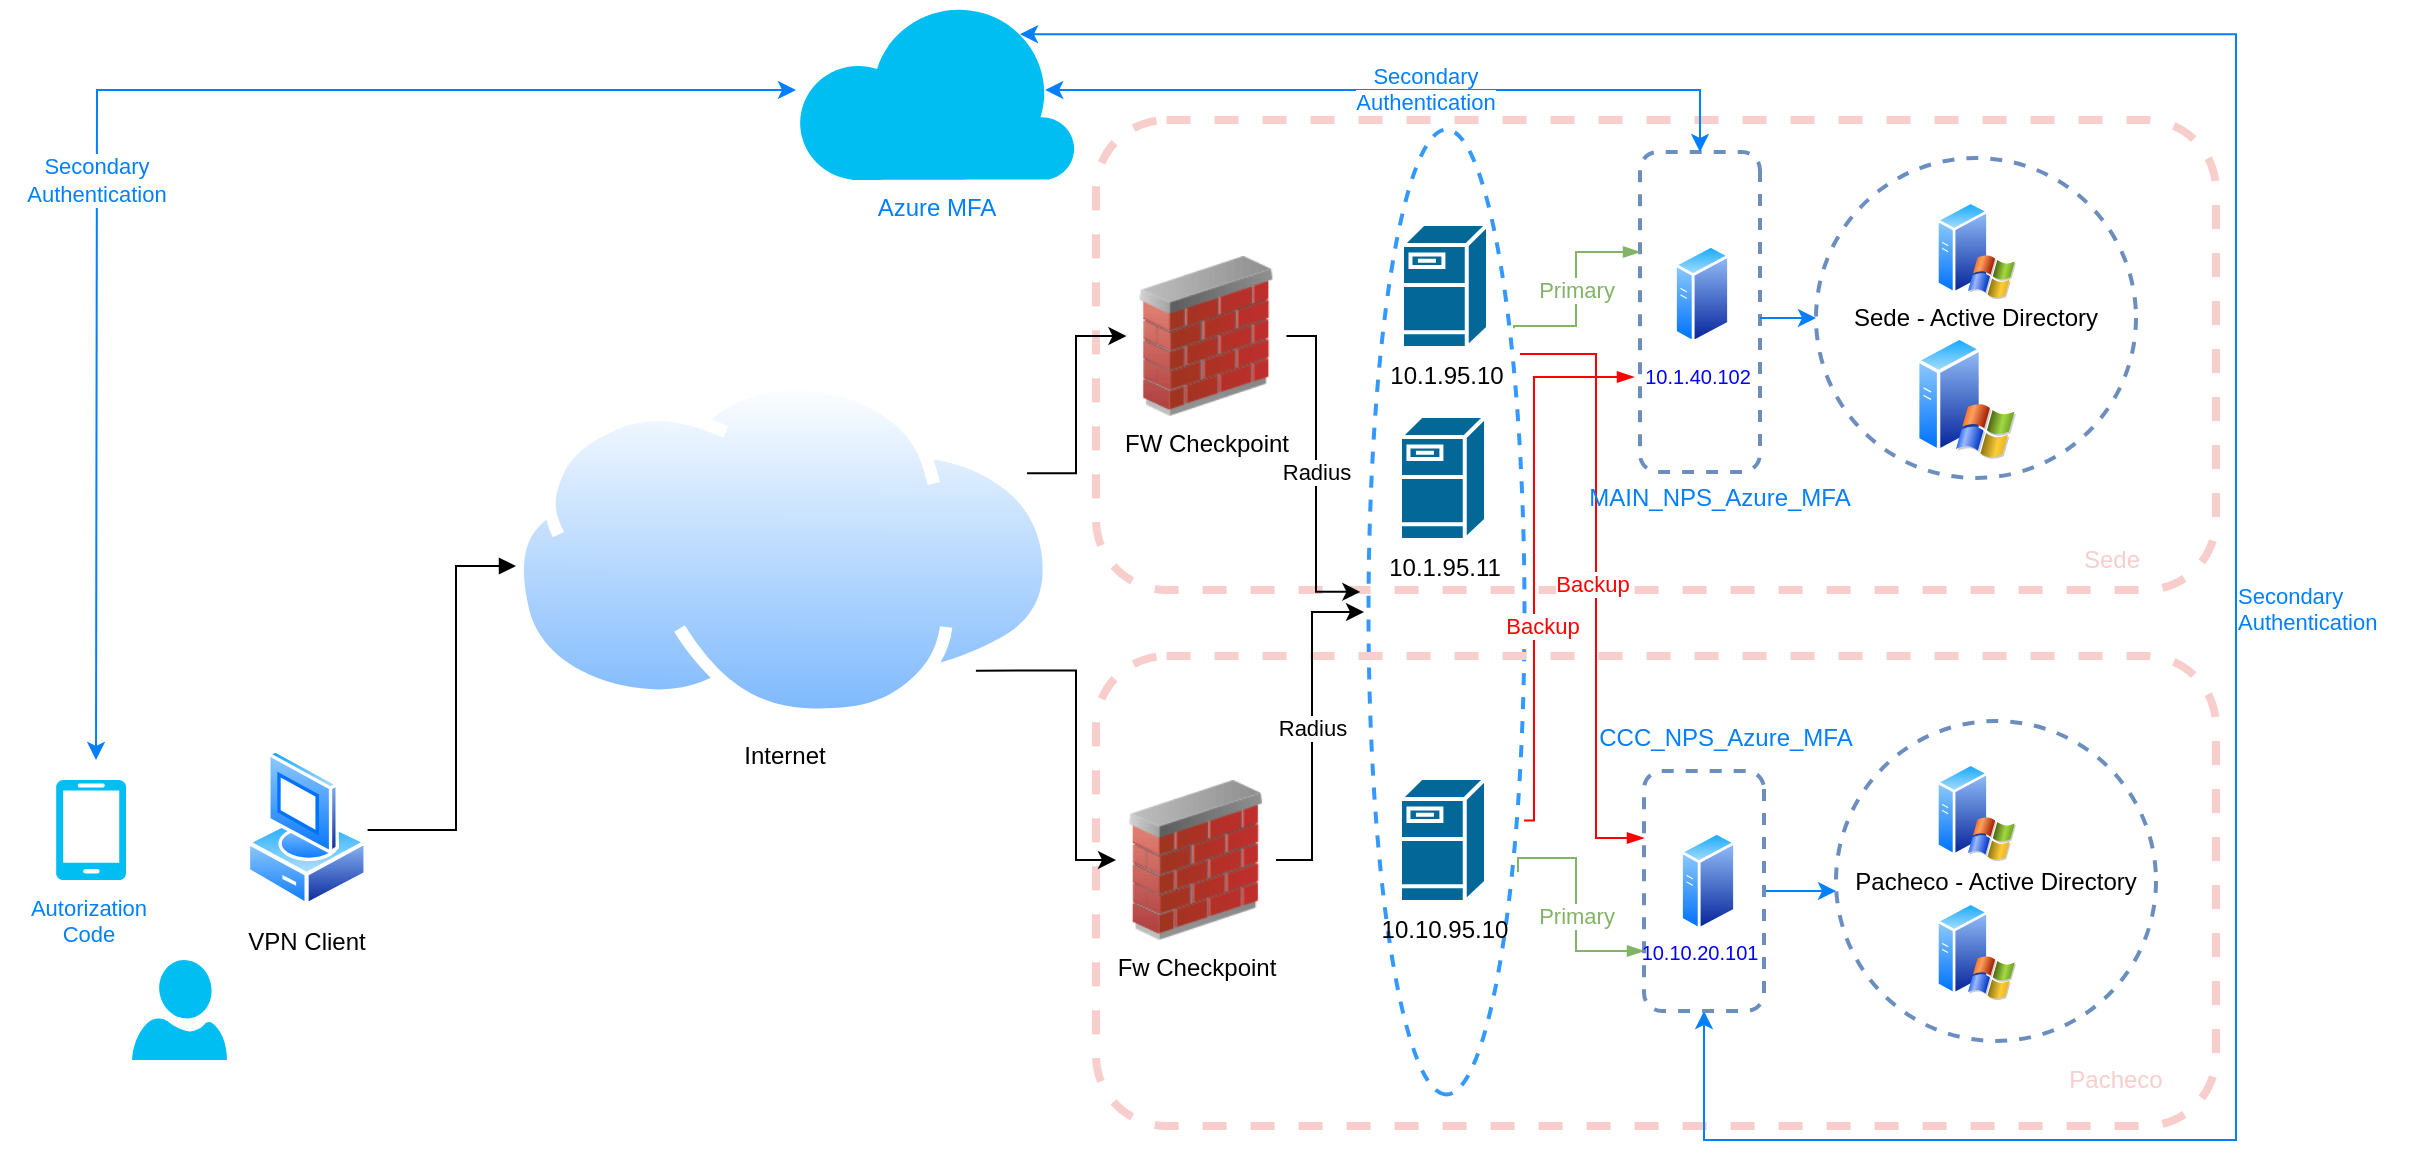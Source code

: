 <mxfile version="15.6.0" type="github">
  <diagram id="DdryZCAlk3Ttl0p2uT7I" name="Page-1">
    <mxGraphModel dx="1585" dy="665" grid="0" gridSize="10" guides="0" tooltips="1" connect="1" arrows="1" fold="1" page="0" pageScale="1" pageWidth="827" pageHeight="1169" math="0" shadow="0">
      <root>
        <mxCell id="0" />
        <mxCell id="1" parent="0" />
        <mxCell id="k08MTj-yN8EMcHz5egoD-4" value="" style="ellipse;whiteSpace=wrap;html=1;rotation=90;fillColor=none;dashed=1;strokeWidth=2;strokeColor=#3399FF;" vertex="1" parent="1">
          <mxGeometry x="274" y="267" width="482.5" height="78" as="geometry" />
        </mxCell>
        <mxCell id="evP3hjp9oQl2P7tkNX2_-44" value="" style="rounded=1;whiteSpace=wrap;html=1;rotation=90;strokeWidth=2;dashed=1;strokeColor=#6c8ebf;fillColor=none;" parent="1" vertex="1">
          <mxGeometry x="562" y="126" width="160" height="60" as="geometry" />
        </mxCell>
        <mxCell id="evP3hjp9oQl2P7tkNX2_-79" value="" style="rounded=1;whiteSpace=wrap;html=1;fontColor=#82B366;fillColor=none;dashed=1;strokeWidth=4;strokeColor=#F8CECC;" parent="1" vertex="1">
          <mxGeometry x="340" y="60" width="560" height="235" as="geometry" />
        </mxCell>
        <mxCell id="evP3hjp9oQl2P7tkNX2_-63" value="" style="rounded=1;whiteSpace=wrap;html=1;fontColor=#82B366;fillColor=none;dashed=1;strokeWidth=4;strokeColor=#F8CECC;" parent="1" vertex="1">
          <mxGeometry x="340" y="328" width="560" height="235" as="geometry" />
        </mxCell>
        <mxCell id="evP3hjp9oQl2P7tkNX2_-31" value="&lt;span&gt;Pacheco - Active Directory&lt;/span&gt;" style="ellipse;whiteSpace=wrap;html=1;aspect=fixed;strokeColor=#6c8ebf;dashed=1;strokeWidth=2;fillColor=none;" parent="1" vertex="1">
          <mxGeometry x="710" y="360.5" width="160" height="160" as="geometry" />
        </mxCell>
        <mxCell id="evP3hjp9oQl2P7tkNX2_-39" value="Radius" style="edgeStyle=orthogonalEdgeStyle;rounded=0;orthogonalLoop=1;jettySize=auto;html=1;entryX=0.236;entryY=1.004;entryDx=0;entryDy=0;entryPerimeter=0;" parent="1" source="evP3hjp9oQl2P7tkNX2_-2" target="evP3hjp9oQl2P7tkNX2_-79" edge="1">
          <mxGeometry relative="1" as="geometry">
            <Array as="points">
              <mxPoint x="450" y="168" />
              <mxPoint x="450" y="296" />
            </Array>
          </mxGeometry>
        </mxCell>
        <mxCell id="evP3hjp9oQl2P7tkNX2_-2" value="FW Checkpoint" style="image;html=1;image=img/lib/clip_art/networking/Firewall_02_128x128.png" parent="1" vertex="1">
          <mxGeometry x="355.22" y="128" width="80" height="80" as="geometry" />
        </mxCell>
        <mxCell id="evP3hjp9oQl2P7tkNX2_-40" value="Radius" style="edgeStyle=orthogonalEdgeStyle;rounded=0;orthogonalLoop=1;jettySize=auto;html=1;" parent="1" source="evP3hjp9oQl2P7tkNX2_-3" edge="1">
          <mxGeometry relative="1" as="geometry">
            <mxPoint x="474" y="306" as="targetPoint" />
            <Array as="points">
              <mxPoint x="448" y="430" />
              <mxPoint x="448" y="306" />
            </Array>
          </mxGeometry>
        </mxCell>
        <mxCell id="evP3hjp9oQl2P7tkNX2_-3" value="Fw Checkpoint" style="image;html=1;image=img/lib/clip_art/networking/Firewall_02_128x128.png" parent="1" vertex="1">
          <mxGeometry x="350" y="390" width="80" height="80" as="geometry" />
        </mxCell>
        <mxCell id="evP3hjp9oQl2P7tkNX2_-4" value="" style="aspect=fixed;perimeter=ellipsePerimeter;html=1;align=center;shadow=0;dashed=0;spacingTop=3;image;image=img/lib/active_directory/generic_server.svg;" parent="1" vertex="1">
          <mxGeometry x="629" y="122" width="28.0" height="50" as="geometry" />
        </mxCell>
        <mxCell id="evP3hjp9oQl2P7tkNX2_-37" style="edgeStyle=orthogonalEdgeStyle;rounded=0;orthogonalLoop=1;jettySize=auto;html=1;exitX=1;exitY=0.25;exitDx=0;exitDy=0;" parent="1" source="evP3hjp9oQl2P7tkNX2_-8" target="evP3hjp9oQl2P7tkNX2_-2" edge="1">
          <mxGeometry relative="1" as="geometry">
            <Array as="points">
              <mxPoint x="330" y="237" />
              <mxPoint x="330" y="168" />
            </Array>
          </mxGeometry>
        </mxCell>
        <mxCell id="evP3hjp9oQl2P7tkNX2_-38" style="edgeStyle=orthogonalEdgeStyle;rounded=0;orthogonalLoop=1;jettySize=auto;html=1;exitX=1;exitY=1;exitDx=0;exitDy=0;entryX=0;entryY=0.5;entryDx=0;entryDy=0;" parent="1" source="evP3hjp9oQl2P7tkNX2_-8" target="evP3hjp9oQl2P7tkNX2_-3" edge="1">
          <mxGeometry relative="1" as="geometry">
            <Array as="points">
              <mxPoint x="330" y="335" />
              <mxPoint x="330" y="430" />
            </Array>
          </mxGeometry>
        </mxCell>
        <mxCell id="evP3hjp9oQl2P7tkNX2_-8" value="Internet" style="aspect=fixed;perimeter=ellipsePerimeter;html=1;align=center;shadow=0;dashed=0;spacingTop=3;image;image=img/lib/active_directory/internet_cloud.svg;" parent="1" vertex="1">
          <mxGeometry x="47.5" y="189" width="272.22" height="171.5" as="geometry" />
        </mxCell>
        <mxCell id="evP3hjp9oQl2P7tkNX2_-9" value="" style="verticalLabelPosition=bottom;html=1;verticalAlign=top;align=center;strokeColor=none;fillColor=#00BEF2;shape=mxgraph.azure.mobile;pointerEvents=1;" parent="1" vertex="1">
          <mxGeometry x="-180" y="390" width="35" height="50" as="geometry" />
        </mxCell>
        <mxCell id="evP3hjp9oQl2P7tkNX2_-10" value="" style="verticalLabelPosition=bottom;html=1;verticalAlign=top;align=center;strokeColor=none;fillColor=#00BEF2;shape=mxgraph.azure.user;" parent="1" vertex="1">
          <mxGeometry x="-142" y="480" width="47.5" height="50" as="geometry" />
        </mxCell>
        <mxCell id="evP3hjp9oQl2P7tkNX2_-51" style="edgeStyle=orthogonalEdgeStyle;rounded=0;orthogonalLoop=1;jettySize=auto;html=1;fontColor=#007FFF;endArrow=block;endFill=1;" parent="1" source="evP3hjp9oQl2P7tkNX2_-12" edge="1">
          <mxGeometry relative="1" as="geometry">
            <mxPoint x="50" y="283" as="targetPoint" />
            <Array as="points">
              <mxPoint x="20" y="415" />
              <mxPoint x="20" y="283" />
            </Array>
          </mxGeometry>
        </mxCell>
        <mxCell id="evP3hjp9oQl2P7tkNX2_-12" value="VPN Client" style="aspect=fixed;perimeter=ellipsePerimeter;html=1;align=center;shadow=0;dashed=0;spacingTop=3;image;image=img/lib/active_directory/vista_client.svg;" parent="1" vertex="1">
          <mxGeometry x="-85" y="374" width="60.8" height="80" as="geometry" />
        </mxCell>
        <mxCell id="evP3hjp9oQl2P7tkNX2_-13" value="" style="aspect=fixed;perimeter=ellipsePerimeter;html=1;align=center;shadow=0;dashed=0;spacingTop=3;image;image=img/lib/active_directory/windows_server_2.svg;" parent="1" vertex="1">
          <mxGeometry x="760" y="100" width="40" height="50" as="geometry" />
        </mxCell>
        <mxCell id="evP3hjp9oQl2P7tkNX2_-15" value="" style="aspect=fixed;perimeter=ellipsePerimeter;html=1;align=center;shadow=0;dashed=0;spacingTop=3;image;image=img/lib/active_directory/windows_server_2.svg;" parent="1" vertex="1">
          <mxGeometry x="760" y="450.5" width="40" height="50" as="geometry" />
        </mxCell>
        <mxCell id="evP3hjp9oQl2P7tkNX2_-29" value="" style="edgeStyle=orthogonalEdgeStyle;rounded=0;orthogonalLoop=1;jettySize=auto;html=1;strokeColor=#007FFF;" parent="1" target="evP3hjp9oQl2P7tkNX2_-27" edge="1">
          <mxGeometry relative="1" as="geometry">
            <mxPoint x="680" y="159" as="sourcePoint" />
            <Array as="points">
              <mxPoint x="672" y="159" />
              <mxPoint x="672" y="159" />
            </Array>
          </mxGeometry>
        </mxCell>
        <mxCell id="evP3hjp9oQl2P7tkNX2_-18" value="" style="aspect=fixed;perimeter=ellipsePerimeter;html=1;align=center;shadow=0;dashed=0;spacingTop=3;image;image=img/lib/active_directory/windows_server_2.svg;" parent="1" vertex="1">
          <mxGeometry x="760" y="381" width="40" height="50" as="geometry" />
        </mxCell>
        <mxCell id="evP3hjp9oQl2P7tkNX2_-19" value="" style="aspect=fixed;perimeter=ellipsePerimeter;html=1;align=center;shadow=0;dashed=0;spacingTop=3;image;image=img/lib/active_directory/windows_server_2.svg;" parent="1" vertex="1">
          <mxGeometry x="750" y="167.5" width="50" height="62.5" as="geometry" />
        </mxCell>
        <mxCell id="evP3hjp9oQl2P7tkNX2_-32" value="" style="edgeStyle=orthogonalEdgeStyle;rounded=0;orthogonalLoop=1;jettySize=auto;html=1;exitX=0.5;exitY=0;exitDx=0;exitDy=0;strokeColor=#007FFF;" parent="1" source="evP3hjp9oQl2P7tkNX2_-42" edge="1">
          <mxGeometry relative="1" as="geometry">
            <mxPoint x="710" y="446" as="targetPoint" />
          </mxGeometry>
        </mxCell>
        <mxCell id="evP3hjp9oQl2P7tkNX2_-20" value="" style="aspect=fixed;perimeter=ellipsePerimeter;html=1;align=center;shadow=0;dashed=0;spacingTop=3;image;image=img/lib/active_directory/generic_server.svg;" parent="1" vertex="1">
          <mxGeometry x="632" y="415.5" width="28.0" height="50" as="geometry" />
        </mxCell>
        <mxCell id="evP3hjp9oQl2P7tkNX2_-27" value="Sede - Active Directory" style="ellipse;whiteSpace=wrap;html=1;aspect=fixed;strokeColor=#6c8ebf;fillColor=none;dashed=1;strokeWidth=2;" parent="1" vertex="1">
          <mxGeometry x="700" y="79" width="160" height="160" as="geometry" />
        </mxCell>
        <mxCell id="evP3hjp9oQl2P7tkNX2_-53" value="Primary" style="edgeStyle=orthogonalEdgeStyle;rounded=0;orthogonalLoop=1;jettySize=auto;html=1;startArrow=none;startFill=0;endArrow=blockThin;endFill=1;fillColor=#d5e8d4;strokeColor=#82b366;fontColor=#82B366;exitX=0.206;exitY=0.067;exitDx=0;exitDy=0;exitPerimeter=0;" parent="1" source="k08MTj-yN8EMcHz5egoD-4" edge="1">
          <mxGeometry relative="1" as="geometry">
            <mxPoint x="612" y="126" as="targetPoint" />
            <Array as="points">
              <mxPoint x="549" y="163" />
              <mxPoint x="580" y="163" />
              <mxPoint x="580" y="126" />
              <mxPoint x="612" y="126" />
            </Array>
            <mxPoint x="541" y="163" as="sourcePoint" />
          </mxGeometry>
        </mxCell>
        <mxCell id="evP3hjp9oQl2P7tkNX2_-54" style="edgeStyle=orthogonalEdgeStyle;rounded=0;orthogonalLoop=1;jettySize=auto;html=1;fontColor=#82B366;startArrow=none;startFill=0;endArrow=blockThin;endFill=1;entryX=0.204;entryY=1;entryDx=0;entryDy=0;entryPerimeter=0;strokeColor=#FF0000;" parent="1" edge="1">
          <mxGeometry relative="1" as="geometry">
            <mxPoint x="552" y="177" as="sourcePoint" />
            <mxPoint x="614" y="418.98" as="targetPoint" />
            <Array as="points">
              <mxPoint x="590" y="177" />
              <mxPoint x="590" y="419" />
            </Array>
          </mxGeometry>
        </mxCell>
        <mxCell id="evP3hjp9oQl2P7tkNX2_-55" value="Backup" style="edgeLabel;html=1;align=center;verticalAlign=middle;resizable=0;points=[];fontColor=#FF0000;" parent="evP3hjp9oQl2P7tkNX2_-54" vertex="1" connectable="0">
          <mxGeometry x="-0.312" y="1" relative="1" as="geometry">
            <mxPoint x="-3" y="48" as="offset" />
          </mxGeometry>
        </mxCell>
        <mxCell id="evP3hjp9oQl2P7tkNX2_-34" value="10.1.95.10" style="shape=mxgraph.cisco.servers.fileserver;html=1;pointerEvents=1;dashed=0;fillColor=#036897;strokeColor=#ffffff;strokeWidth=2;verticalLabelPosition=bottom;verticalAlign=top;align=center;outlineConnect=0;" parent="1" vertex="1">
          <mxGeometry x="493" y="112" width="43" height="62" as="geometry" />
        </mxCell>
        <mxCell id="evP3hjp9oQl2P7tkNX2_-58" style="edgeStyle=orthogonalEdgeStyle;rounded=0;orthogonalLoop=1;jettySize=auto;html=1;entryX=0.75;entryY=1;entryDx=0;entryDy=0;fontColor=#FF0000;startArrow=none;startFill=0;endArrow=blockThin;endFill=1;strokeColor=#FF0000;exitX=0.716;exitY=0.003;exitDx=0;exitDy=0;exitPerimeter=0;" parent="1" edge="1" source="k08MTj-yN8EMcHz5egoD-4">
          <mxGeometry relative="1" as="geometry">
            <mxPoint x="535" y="418" as="sourcePoint" />
            <mxPoint x="609" y="188.5" as="targetPoint" />
            <Array as="points">
              <mxPoint x="559" y="410" />
              <mxPoint x="559" y="189" />
            </Array>
          </mxGeometry>
        </mxCell>
        <mxCell id="evP3hjp9oQl2P7tkNX2_-61" value="Backup" style="edgeLabel;html=1;align=center;verticalAlign=middle;resizable=0;points=[];fontColor=#FF0000;" parent="evP3hjp9oQl2P7tkNX2_-58" vertex="1" connectable="0">
          <mxGeometry x="-0.157" y="2" relative="1" as="geometry">
            <mxPoint x="6" y="14" as="offset" />
          </mxGeometry>
        </mxCell>
        <mxCell id="evP3hjp9oQl2P7tkNX2_-60" value="Primary" style="edgeStyle=orthogonalEdgeStyle;rounded=0;orthogonalLoop=1;jettySize=auto;html=1;entryX=0.75;entryY=1;entryDx=0;entryDy=0;startArrow=none;startFill=0;endArrow=blockThin;endFill=1;strokeColor=#82B366;fontColor=#82B366;" parent="1" edge="1" target="evP3hjp9oQl2P7tkNX2_-42">
          <mxGeometry x="0.168" relative="1" as="geometry">
            <mxPoint x="551" y="429" as="sourcePoint" />
            <mxPoint x="634" y="474.5" as="targetPoint" />
            <Array as="points">
              <mxPoint x="551" y="436" />
              <mxPoint x="551" y="429" />
              <mxPoint x="580" y="429" />
              <mxPoint x="580" y="476" />
            </Array>
            <mxPoint as="offset" />
          </mxGeometry>
        </mxCell>
        <mxCell id="evP3hjp9oQl2P7tkNX2_-35" value="10.10.95.10" style="shape=mxgraph.cisco.servers.fileserver;html=1;pointerEvents=1;dashed=0;fillColor=#036897;strokeColor=#ffffff;strokeWidth=2;verticalLabelPosition=bottom;verticalAlign=top;align=center;outlineConnect=0;" parent="1" vertex="1">
          <mxGeometry x="492" y="389" width="43" height="62" as="geometry" />
        </mxCell>
        <mxCell id="evP3hjp9oQl2P7tkNX2_-71" style="edgeStyle=orthogonalEdgeStyle;rounded=0;orthogonalLoop=1;jettySize=auto;html=1;entryX=0.8;entryY=0.19;entryDx=0;entryDy=0;entryPerimeter=0;fontColor=#F8CECC;startArrow=classic;startFill=1;endArrow=classic;endFill=1;strokeColor=#007FFF;" parent="1" source="evP3hjp9oQl2P7tkNX2_-42" target="evP3hjp9oQl2P7tkNX2_-49" edge="1">
          <mxGeometry relative="1" as="geometry">
            <Array as="points">
              <mxPoint x="644" y="570" />
              <mxPoint x="910" y="570" />
              <mxPoint x="910" y="17" />
            </Array>
          </mxGeometry>
        </mxCell>
        <mxCell id="evP3hjp9oQl2P7tkNX2_-42" value="" style="rounded=1;whiteSpace=wrap;html=1;rotation=90;strokeWidth=2;dashed=1;strokeColor=#6c8ebf;fillColor=none;" parent="1" vertex="1">
          <mxGeometry x="584" y="415.5" width="120" height="60" as="geometry" />
        </mxCell>
        <mxCell id="evP3hjp9oQl2P7tkNX2_-48" style="edgeStyle=orthogonalEdgeStyle;rounded=0;orthogonalLoop=1;jettySize=auto;html=1;exitX=0;exitY=0.5;exitDx=0;exitDy=0;fontColor=#007FFF;entryX=0.89;entryY=0.5;entryDx=0;entryDy=0;entryPerimeter=0;startArrow=classic;startFill=1;strokeColor=#007FFF;" parent="1" source="evP3hjp9oQl2P7tkNX2_-44" target="evP3hjp9oQl2P7tkNX2_-49" edge="1">
          <mxGeometry relative="1" as="geometry">
            <mxPoint x="570" y="30" as="targetPoint" />
          </mxGeometry>
        </mxCell>
        <mxCell id="evP3hjp9oQl2P7tkNX2_-50" value="Secondary &lt;br&gt;Authentication" style="edgeStyle=orthogonalEdgeStyle;rounded=0;orthogonalLoop=1;jettySize=auto;html=1;fontColor=#007FFF;startArrow=classic;startFill=1;strokeColor=#007FFF;" parent="1" source="evP3hjp9oQl2P7tkNX2_-49" edge="1">
          <mxGeometry x="0.153" relative="1" as="geometry">
            <mxPoint x="-160" y="380" as="targetPoint" />
            <mxPoint as="offset" />
          </mxGeometry>
        </mxCell>
        <mxCell id="evP3hjp9oQl2P7tkNX2_-49" value="Azure MFA" style="verticalLabelPosition=bottom;html=1;verticalAlign=top;align=center;strokeColor=none;fillColor=#00BEF2;shape=mxgraph.azure.cloud;fontColor=#007FFF;" parent="1" vertex="1">
          <mxGeometry x="190" width="140" height="90" as="geometry" />
        </mxCell>
        <mxCell id="evP3hjp9oQl2P7tkNX2_-68" value="Pacheco" style="text;html=1;strokeColor=none;fillColor=none;align=center;verticalAlign=middle;whiteSpace=wrap;rounded=0;dashed=1;fontColor=#F8CECC;" parent="1" vertex="1">
          <mxGeometry x="830" y="530" width="40" height="20" as="geometry" />
        </mxCell>
        <mxCell id="evP3hjp9oQl2P7tkNX2_-69" value="Sede" style="text;html=1;strokeColor=none;fillColor=none;align=center;verticalAlign=middle;whiteSpace=wrap;rounded=0;dashed=1;fontColor=#F8CECC;" parent="1" vertex="1">
          <mxGeometry x="828" y="270" width="40" height="20" as="geometry" />
        </mxCell>
        <mxCell id="evP3hjp9oQl2P7tkNX2_-73" value="CCC_NPS_Azure_MFA" style="text;html=1;strokeColor=none;fillColor=none;align=center;verticalAlign=middle;whiteSpace=wrap;rounded=0;dashed=1;fontColor=#007FFF;" parent="1" vertex="1">
          <mxGeometry x="635" y="359" width="40" height="20" as="geometry" />
        </mxCell>
        <mxCell id="evP3hjp9oQl2P7tkNX2_-75" value="MAIN_NPS_Azure_MFA" style="text;html=1;strokeColor=none;fillColor=none;align=center;verticalAlign=middle;whiteSpace=wrap;rounded=0;dashed=1;fontColor=#007FFF;" parent="1" vertex="1">
          <mxGeometry x="632" y="239" width="40" height="20" as="geometry" />
        </mxCell>
        <mxCell id="evP3hjp9oQl2P7tkNX2_-76" value="&lt;font color=&quot;#0000ff&quot;&gt;10.1.40.102&lt;/font&gt;" style="text;html=1;strokeColor=none;fillColor=none;align=center;verticalAlign=middle;whiteSpace=wrap;rounded=0;dashed=1;fontColor=#007FFF;fontSize=10;" parent="1" vertex="1">
          <mxGeometry x="621" y="178" width="40" height="20" as="geometry" />
        </mxCell>
        <mxCell id="evP3hjp9oQl2P7tkNX2_-78" value="&lt;font color=&quot;#0000ff&quot;&gt;10.10.20.101&lt;/font&gt;" style="text;html=1;strokeColor=none;fillColor=none;align=center;verticalAlign=middle;whiteSpace=wrap;rounded=0;dashed=1;fontColor=#007FFF;fontSize=10;" parent="1" vertex="1">
          <mxGeometry x="622" y="466" width="40" height="20" as="geometry" />
        </mxCell>
        <mxCell id="evP3hjp9oQl2P7tkNX2_-80" value="&lt;span style=&quot;color: rgb(0 , 127 , 255) ; font-family: &amp;quot;helvetica&amp;quot; ; font-size: 11px ; font-style: normal ; font-weight: 400 ; letter-spacing: normal ; text-indent: 0px ; text-transform: none ; word-spacing: 0px ; background-color: rgb(255 , 255 , 255) ; display: inline ; float: none&quot;&gt;Secondary&lt;/span&gt;&lt;br style=&quot;color: rgb(0 , 127 , 255) ; font-family: &amp;quot;helvetica&amp;quot; ; font-size: 11px ; font-style: normal ; font-weight: 400 ; letter-spacing: normal ; text-indent: 0px ; text-transform: none ; word-spacing: 0px&quot;&gt;&lt;div&gt;&lt;span style=&quot;font-family: &amp;quot;helvetica&amp;quot; ; font-size: 11px&quot;&gt;Authentication&lt;/span&gt;&lt;/div&gt;" style="text;whiteSpace=wrap;html=1;fontSize=10;fontColor=#007FFF;align=left;" parent="1" vertex="1">
          <mxGeometry x="909" y="285" width="90" height="40" as="geometry" />
        </mxCell>
        <mxCell id="evP3hjp9oQl2P7tkNX2_-82" value="&lt;span style=&quot;color: rgb(0, 127, 255); font-family: helvetica; font-size: 11px; font-style: normal; font-weight: 400; letter-spacing: normal; text-indent: 0px; text-transform: none; word-spacing: 0px; background-color: rgb(255, 255, 255); display: inline; float: none;&quot;&gt;Secondary&lt;/span&gt;&lt;br style=&quot;color: rgb(0, 127, 255); font-family: helvetica; font-size: 11px; font-style: normal; font-weight: 400; letter-spacing: normal; text-indent: 0px; text-transform: none; word-spacing: 0px;&quot;&gt;&lt;span style=&quot;color: rgb(0, 127, 255); font-family: helvetica; font-size: 11px; font-style: normal; font-weight: 400; letter-spacing: normal; text-indent: 0px; text-transform: none; word-spacing: 0px; background-color: rgb(255, 255, 255); display: inline; float: none;&quot;&gt;Authentication&lt;/span&gt;" style="text;whiteSpace=wrap;html=1;fontSize=10;fontColor=#007FFF;align=center;" parent="1" vertex="1">
          <mxGeometry x="460" y="25" width="90" height="40" as="geometry" />
        </mxCell>
        <mxCell id="evP3hjp9oQl2P7tkNX2_-84" value="&lt;span style=&quot;color: rgb(0, 127, 255); font-family: helvetica; font-size: 11px; font-style: normal; font-weight: 400; letter-spacing: normal; text-indent: 0px; text-transform: none; word-spacing: 0px; background-color: rgb(255, 255, 255); display: inline; float: none;&quot;&gt;Autorization Code&lt;/span&gt;" style="text;whiteSpace=wrap;html=1;fontSize=10;fontColor=#007FFF;align=center;" parent="1" vertex="1">
          <mxGeometry x="-207.997" y="440.997" width="89" height="40" as="geometry" />
        </mxCell>
        <mxCell id="k08MTj-yN8EMcHz5egoD-2" value="10.1.95.11" style="shape=mxgraph.cisco.servers.fileserver;html=1;pointerEvents=1;dashed=0;fillColor=#036897;strokeColor=#ffffff;strokeWidth=2;verticalLabelPosition=bottom;verticalAlign=top;align=center;outlineConnect=0;" vertex="1" parent="1">
          <mxGeometry x="492" y="208" width="43" height="62" as="geometry" />
        </mxCell>
      </root>
    </mxGraphModel>
  </diagram>
</mxfile>

